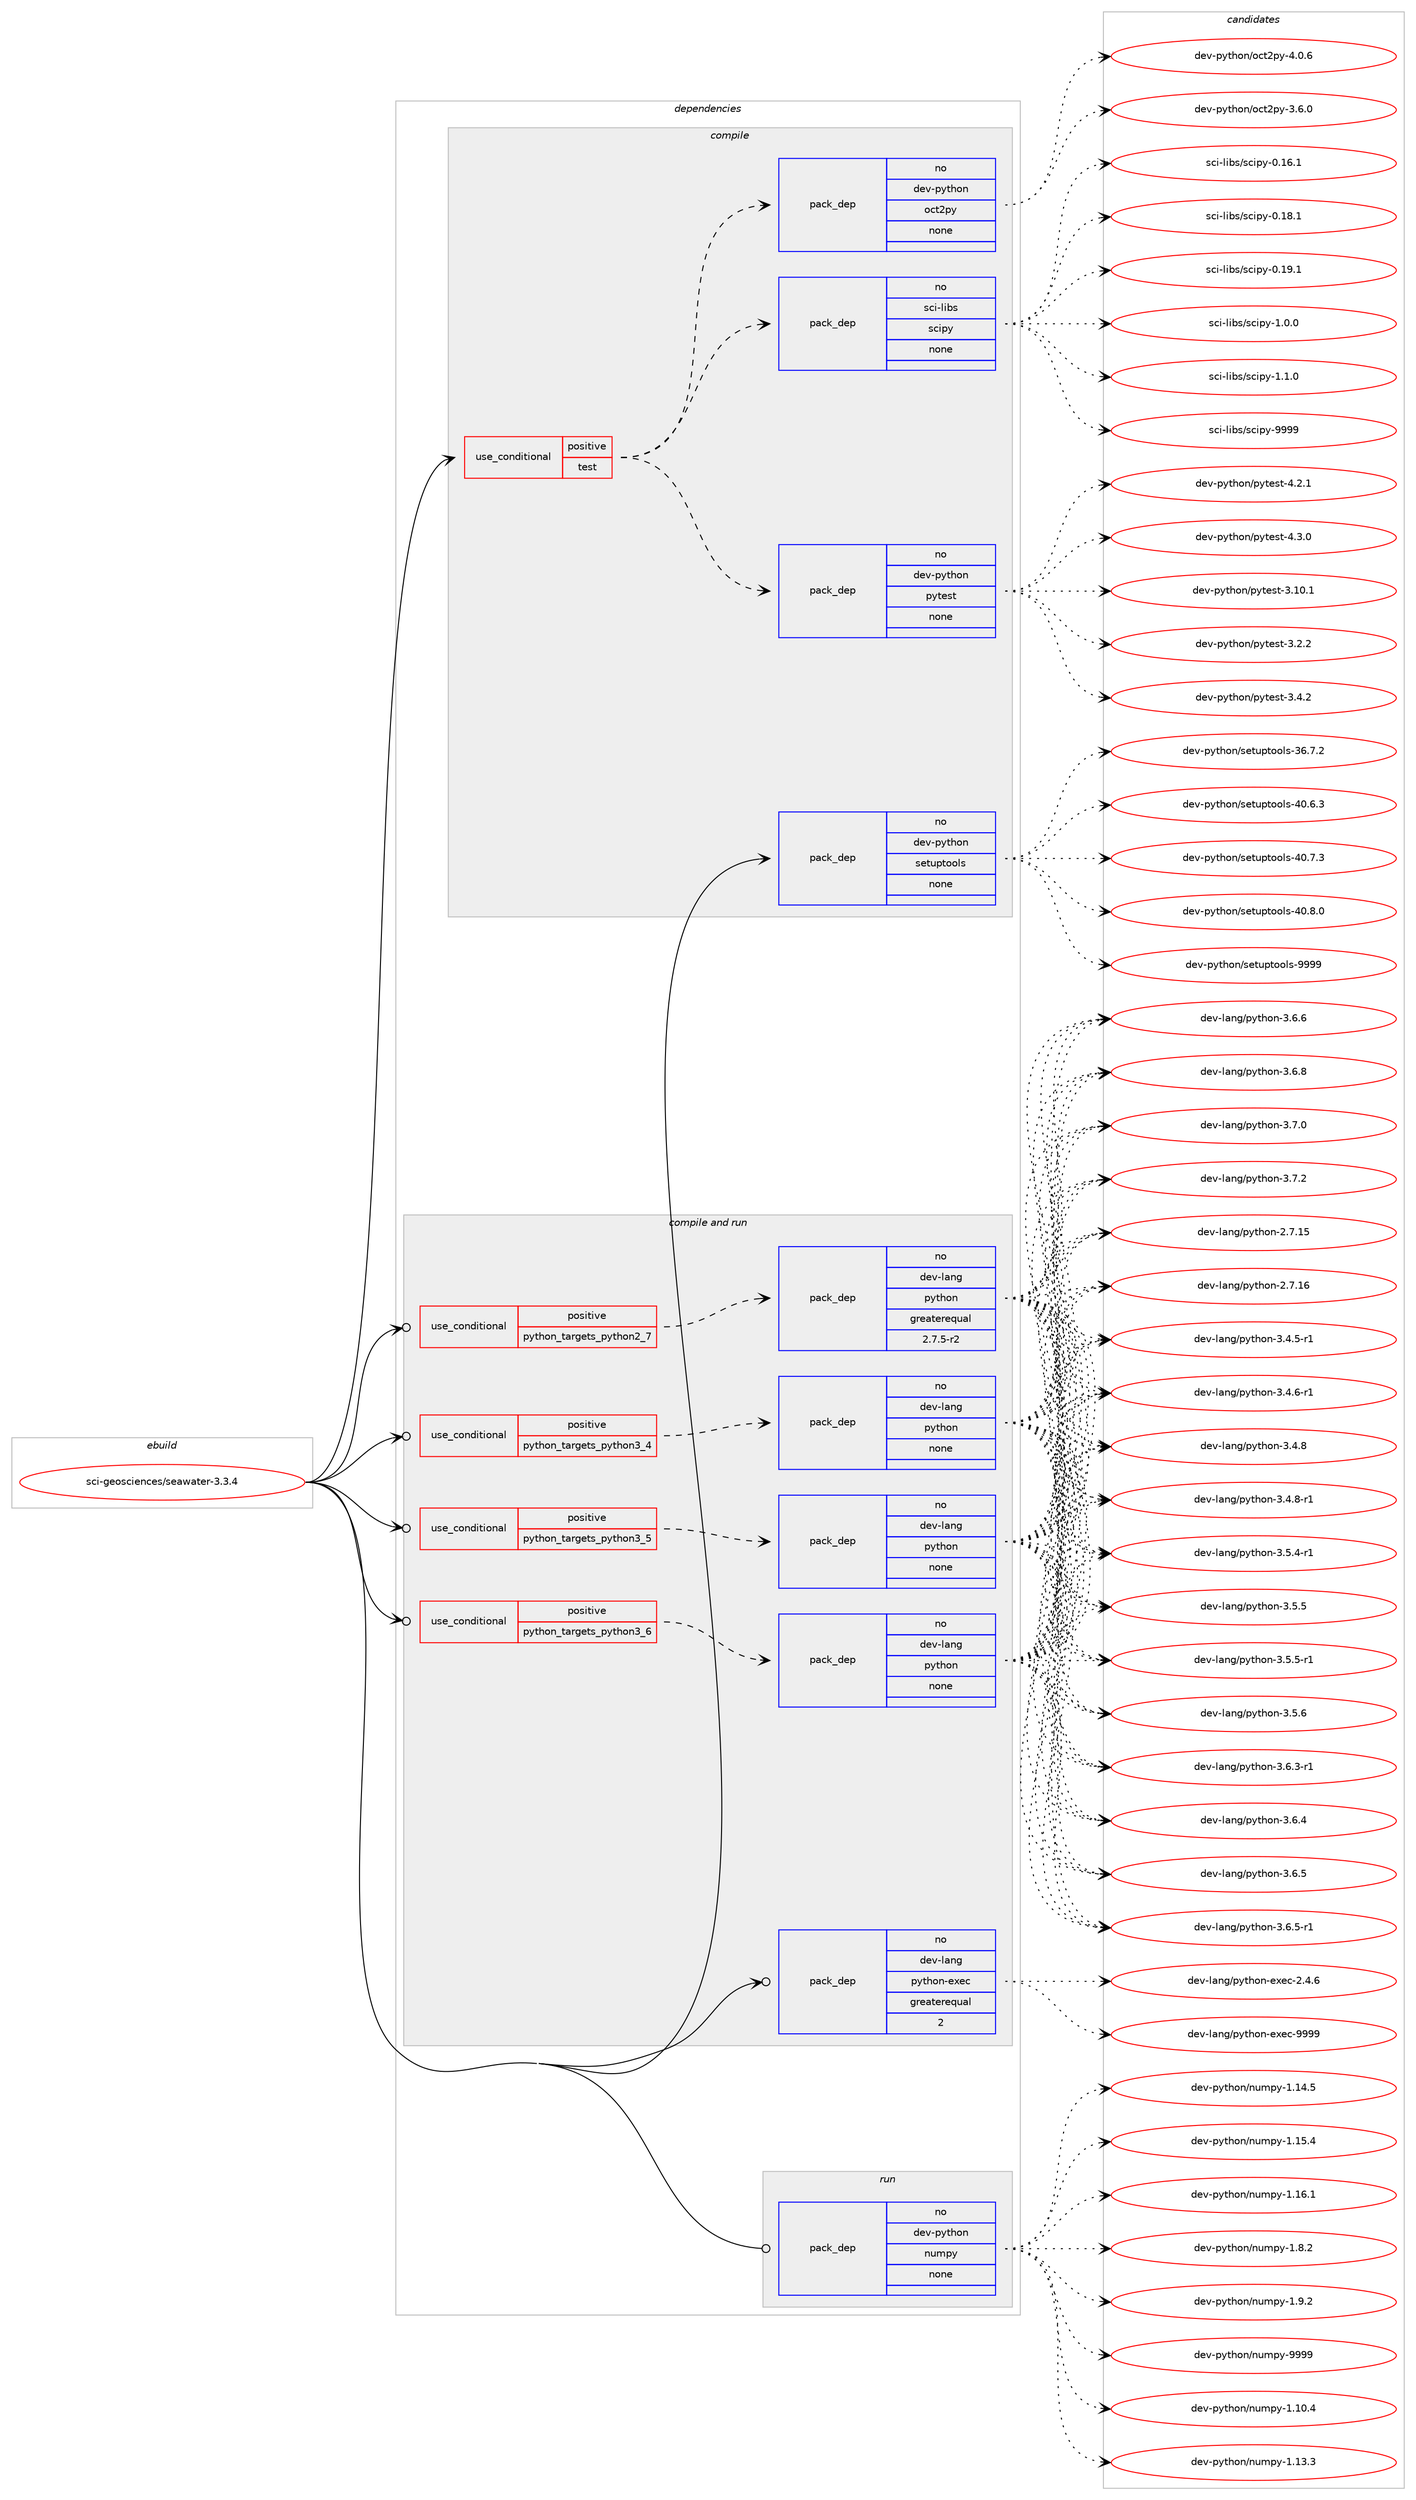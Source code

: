 digraph prolog {

# *************
# Graph options
# *************

newrank=true;
concentrate=true;
compound=true;
graph [rankdir=LR,fontname=Helvetica,fontsize=10,ranksep=1.5];#, ranksep=2.5, nodesep=0.2];
edge  [arrowhead=vee];
node  [fontname=Helvetica,fontsize=10];

# **********
# The ebuild
# **********

subgraph cluster_leftcol {
color=gray;
rank=same;
label=<<i>ebuild</i>>;
id [label="sci-geosciences/seawater-3.3.4", color=red, width=4, href="../sci-geosciences/seawater-3.3.4.svg"];
}

# ****************
# The dependencies
# ****************

subgraph cluster_midcol {
color=gray;
label=<<i>dependencies</i>>;
subgraph cluster_compile {
fillcolor="#eeeeee";
style=filled;
label=<<i>compile</i>>;
subgraph cond452904 {
dependency1691695 [label=<<TABLE BORDER="0" CELLBORDER="1" CELLSPACING="0" CELLPADDING="4"><TR><TD ROWSPAN="3" CELLPADDING="10">use_conditional</TD></TR><TR><TD>positive</TD></TR><TR><TD>test</TD></TR></TABLE>>, shape=none, color=red];
subgraph pack1211083 {
dependency1691696 [label=<<TABLE BORDER="0" CELLBORDER="1" CELLSPACING="0" CELLPADDING="4" WIDTH="220"><TR><TD ROWSPAN="6" CELLPADDING="30">pack_dep</TD></TR><TR><TD WIDTH="110">no</TD></TR><TR><TD>dev-python</TD></TR><TR><TD>oct2py</TD></TR><TR><TD>none</TD></TR><TR><TD></TD></TR></TABLE>>, shape=none, color=blue];
}
dependency1691695:e -> dependency1691696:w [weight=20,style="dashed",arrowhead="vee"];
subgraph pack1211084 {
dependency1691697 [label=<<TABLE BORDER="0" CELLBORDER="1" CELLSPACING="0" CELLPADDING="4" WIDTH="220"><TR><TD ROWSPAN="6" CELLPADDING="30">pack_dep</TD></TR><TR><TD WIDTH="110">no</TD></TR><TR><TD>dev-python</TD></TR><TR><TD>pytest</TD></TR><TR><TD>none</TD></TR><TR><TD></TD></TR></TABLE>>, shape=none, color=blue];
}
dependency1691695:e -> dependency1691697:w [weight=20,style="dashed",arrowhead="vee"];
subgraph pack1211085 {
dependency1691698 [label=<<TABLE BORDER="0" CELLBORDER="1" CELLSPACING="0" CELLPADDING="4" WIDTH="220"><TR><TD ROWSPAN="6" CELLPADDING="30">pack_dep</TD></TR><TR><TD WIDTH="110">no</TD></TR><TR><TD>sci-libs</TD></TR><TR><TD>scipy</TD></TR><TR><TD>none</TD></TR><TR><TD></TD></TR></TABLE>>, shape=none, color=blue];
}
dependency1691695:e -> dependency1691698:w [weight=20,style="dashed",arrowhead="vee"];
}
id:e -> dependency1691695:w [weight=20,style="solid",arrowhead="vee"];
subgraph pack1211086 {
dependency1691699 [label=<<TABLE BORDER="0" CELLBORDER="1" CELLSPACING="0" CELLPADDING="4" WIDTH="220"><TR><TD ROWSPAN="6" CELLPADDING="30">pack_dep</TD></TR><TR><TD WIDTH="110">no</TD></TR><TR><TD>dev-python</TD></TR><TR><TD>setuptools</TD></TR><TR><TD>none</TD></TR><TR><TD></TD></TR></TABLE>>, shape=none, color=blue];
}
id:e -> dependency1691699:w [weight=20,style="solid",arrowhead="vee"];
}
subgraph cluster_compileandrun {
fillcolor="#eeeeee";
style=filled;
label=<<i>compile and run</i>>;
subgraph cond452905 {
dependency1691700 [label=<<TABLE BORDER="0" CELLBORDER="1" CELLSPACING="0" CELLPADDING="4"><TR><TD ROWSPAN="3" CELLPADDING="10">use_conditional</TD></TR><TR><TD>positive</TD></TR><TR><TD>python_targets_python2_7</TD></TR></TABLE>>, shape=none, color=red];
subgraph pack1211087 {
dependency1691701 [label=<<TABLE BORDER="0" CELLBORDER="1" CELLSPACING="0" CELLPADDING="4" WIDTH="220"><TR><TD ROWSPAN="6" CELLPADDING="30">pack_dep</TD></TR><TR><TD WIDTH="110">no</TD></TR><TR><TD>dev-lang</TD></TR><TR><TD>python</TD></TR><TR><TD>greaterequal</TD></TR><TR><TD>2.7.5-r2</TD></TR></TABLE>>, shape=none, color=blue];
}
dependency1691700:e -> dependency1691701:w [weight=20,style="dashed",arrowhead="vee"];
}
id:e -> dependency1691700:w [weight=20,style="solid",arrowhead="odotvee"];
subgraph cond452906 {
dependency1691702 [label=<<TABLE BORDER="0" CELLBORDER="1" CELLSPACING="0" CELLPADDING="4"><TR><TD ROWSPAN="3" CELLPADDING="10">use_conditional</TD></TR><TR><TD>positive</TD></TR><TR><TD>python_targets_python3_4</TD></TR></TABLE>>, shape=none, color=red];
subgraph pack1211088 {
dependency1691703 [label=<<TABLE BORDER="0" CELLBORDER="1" CELLSPACING="0" CELLPADDING="4" WIDTH="220"><TR><TD ROWSPAN="6" CELLPADDING="30">pack_dep</TD></TR><TR><TD WIDTH="110">no</TD></TR><TR><TD>dev-lang</TD></TR><TR><TD>python</TD></TR><TR><TD>none</TD></TR><TR><TD></TD></TR></TABLE>>, shape=none, color=blue];
}
dependency1691702:e -> dependency1691703:w [weight=20,style="dashed",arrowhead="vee"];
}
id:e -> dependency1691702:w [weight=20,style="solid",arrowhead="odotvee"];
subgraph cond452907 {
dependency1691704 [label=<<TABLE BORDER="0" CELLBORDER="1" CELLSPACING="0" CELLPADDING="4"><TR><TD ROWSPAN="3" CELLPADDING="10">use_conditional</TD></TR><TR><TD>positive</TD></TR><TR><TD>python_targets_python3_5</TD></TR></TABLE>>, shape=none, color=red];
subgraph pack1211089 {
dependency1691705 [label=<<TABLE BORDER="0" CELLBORDER="1" CELLSPACING="0" CELLPADDING="4" WIDTH="220"><TR><TD ROWSPAN="6" CELLPADDING="30">pack_dep</TD></TR><TR><TD WIDTH="110">no</TD></TR><TR><TD>dev-lang</TD></TR><TR><TD>python</TD></TR><TR><TD>none</TD></TR><TR><TD></TD></TR></TABLE>>, shape=none, color=blue];
}
dependency1691704:e -> dependency1691705:w [weight=20,style="dashed",arrowhead="vee"];
}
id:e -> dependency1691704:w [weight=20,style="solid",arrowhead="odotvee"];
subgraph cond452908 {
dependency1691706 [label=<<TABLE BORDER="0" CELLBORDER="1" CELLSPACING="0" CELLPADDING="4"><TR><TD ROWSPAN="3" CELLPADDING="10">use_conditional</TD></TR><TR><TD>positive</TD></TR><TR><TD>python_targets_python3_6</TD></TR></TABLE>>, shape=none, color=red];
subgraph pack1211090 {
dependency1691707 [label=<<TABLE BORDER="0" CELLBORDER="1" CELLSPACING="0" CELLPADDING="4" WIDTH="220"><TR><TD ROWSPAN="6" CELLPADDING="30">pack_dep</TD></TR><TR><TD WIDTH="110">no</TD></TR><TR><TD>dev-lang</TD></TR><TR><TD>python</TD></TR><TR><TD>none</TD></TR><TR><TD></TD></TR></TABLE>>, shape=none, color=blue];
}
dependency1691706:e -> dependency1691707:w [weight=20,style="dashed",arrowhead="vee"];
}
id:e -> dependency1691706:w [weight=20,style="solid",arrowhead="odotvee"];
subgraph pack1211091 {
dependency1691708 [label=<<TABLE BORDER="0" CELLBORDER="1" CELLSPACING="0" CELLPADDING="4" WIDTH="220"><TR><TD ROWSPAN="6" CELLPADDING="30">pack_dep</TD></TR><TR><TD WIDTH="110">no</TD></TR><TR><TD>dev-lang</TD></TR><TR><TD>python-exec</TD></TR><TR><TD>greaterequal</TD></TR><TR><TD>2</TD></TR></TABLE>>, shape=none, color=blue];
}
id:e -> dependency1691708:w [weight=20,style="solid",arrowhead="odotvee"];
}
subgraph cluster_run {
fillcolor="#eeeeee";
style=filled;
label=<<i>run</i>>;
subgraph pack1211092 {
dependency1691709 [label=<<TABLE BORDER="0" CELLBORDER="1" CELLSPACING="0" CELLPADDING="4" WIDTH="220"><TR><TD ROWSPAN="6" CELLPADDING="30">pack_dep</TD></TR><TR><TD WIDTH="110">no</TD></TR><TR><TD>dev-python</TD></TR><TR><TD>numpy</TD></TR><TR><TD>none</TD></TR><TR><TD></TD></TR></TABLE>>, shape=none, color=blue];
}
id:e -> dependency1691709:w [weight=20,style="solid",arrowhead="odot"];
}
}

# **************
# The candidates
# **************

subgraph cluster_choices {
rank=same;
color=gray;
label=<<i>candidates</i>>;

subgraph choice1211083 {
color=black;
nodesep=1;
choice10010111845112121116104111110471119911650112121455146544648 [label="dev-python/oct2py-3.6.0", color=red, width=4,href="../dev-python/oct2py-3.6.0.svg"];
choice10010111845112121116104111110471119911650112121455246484654 [label="dev-python/oct2py-4.0.6", color=red, width=4,href="../dev-python/oct2py-4.0.6.svg"];
dependency1691696:e -> choice10010111845112121116104111110471119911650112121455146544648:w [style=dotted,weight="100"];
dependency1691696:e -> choice10010111845112121116104111110471119911650112121455246484654:w [style=dotted,weight="100"];
}
subgraph choice1211084 {
color=black;
nodesep=1;
choice100101118451121211161041111104711212111610111511645514649484649 [label="dev-python/pytest-3.10.1", color=red, width=4,href="../dev-python/pytest-3.10.1.svg"];
choice1001011184511212111610411111047112121116101115116455146504650 [label="dev-python/pytest-3.2.2", color=red, width=4,href="../dev-python/pytest-3.2.2.svg"];
choice1001011184511212111610411111047112121116101115116455146524650 [label="dev-python/pytest-3.4.2", color=red, width=4,href="../dev-python/pytest-3.4.2.svg"];
choice1001011184511212111610411111047112121116101115116455246504649 [label="dev-python/pytest-4.2.1", color=red, width=4,href="../dev-python/pytest-4.2.1.svg"];
choice1001011184511212111610411111047112121116101115116455246514648 [label="dev-python/pytest-4.3.0", color=red, width=4,href="../dev-python/pytest-4.3.0.svg"];
dependency1691697:e -> choice100101118451121211161041111104711212111610111511645514649484649:w [style=dotted,weight="100"];
dependency1691697:e -> choice1001011184511212111610411111047112121116101115116455146504650:w [style=dotted,weight="100"];
dependency1691697:e -> choice1001011184511212111610411111047112121116101115116455146524650:w [style=dotted,weight="100"];
dependency1691697:e -> choice1001011184511212111610411111047112121116101115116455246504649:w [style=dotted,weight="100"];
dependency1691697:e -> choice1001011184511212111610411111047112121116101115116455246514648:w [style=dotted,weight="100"];
}
subgraph choice1211085 {
color=black;
nodesep=1;
choice115991054510810598115471159910511212145484649544649 [label="sci-libs/scipy-0.16.1", color=red, width=4,href="../sci-libs/scipy-0.16.1.svg"];
choice115991054510810598115471159910511212145484649564649 [label="sci-libs/scipy-0.18.1", color=red, width=4,href="../sci-libs/scipy-0.18.1.svg"];
choice115991054510810598115471159910511212145484649574649 [label="sci-libs/scipy-0.19.1", color=red, width=4,href="../sci-libs/scipy-0.19.1.svg"];
choice1159910545108105981154711599105112121454946484648 [label="sci-libs/scipy-1.0.0", color=red, width=4,href="../sci-libs/scipy-1.0.0.svg"];
choice1159910545108105981154711599105112121454946494648 [label="sci-libs/scipy-1.1.0", color=red, width=4,href="../sci-libs/scipy-1.1.0.svg"];
choice11599105451081059811547115991051121214557575757 [label="sci-libs/scipy-9999", color=red, width=4,href="../sci-libs/scipy-9999.svg"];
dependency1691698:e -> choice115991054510810598115471159910511212145484649544649:w [style=dotted,weight="100"];
dependency1691698:e -> choice115991054510810598115471159910511212145484649564649:w [style=dotted,weight="100"];
dependency1691698:e -> choice115991054510810598115471159910511212145484649574649:w [style=dotted,weight="100"];
dependency1691698:e -> choice1159910545108105981154711599105112121454946484648:w [style=dotted,weight="100"];
dependency1691698:e -> choice1159910545108105981154711599105112121454946494648:w [style=dotted,weight="100"];
dependency1691698:e -> choice11599105451081059811547115991051121214557575757:w [style=dotted,weight="100"];
}
subgraph choice1211086 {
color=black;
nodesep=1;
choice100101118451121211161041111104711510111611711211611111110811545515446554650 [label="dev-python/setuptools-36.7.2", color=red, width=4,href="../dev-python/setuptools-36.7.2.svg"];
choice100101118451121211161041111104711510111611711211611111110811545524846544651 [label="dev-python/setuptools-40.6.3", color=red, width=4,href="../dev-python/setuptools-40.6.3.svg"];
choice100101118451121211161041111104711510111611711211611111110811545524846554651 [label="dev-python/setuptools-40.7.3", color=red, width=4,href="../dev-python/setuptools-40.7.3.svg"];
choice100101118451121211161041111104711510111611711211611111110811545524846564648 [label="dev-python/setuptools-40.8.0", color=red, width=4,href="../dev-python/setuptools-40.8.0.svg"];
choice10010111845112121116104111110471151011161171121161111111081154557575757 [label="dev-python/setuptools-9999", color=red, width=4,href="../dev-python/setuptools-9999.svg"];
dependency1691699:e -> choice100101118451121211161041111104711510111611711211611111110811545515446554650:w [style=dotted,weight="100"];
dependency1691699:e -> choice100101118451121211161041111104711510111611711211611111110811545524846544651:w [style=dotted,weight="100"];
dependency1691699:e -> choice100101118451121211161041111104711510111611711211611111110811545524846554651:w [style=dotted,weight="100"];
dependency1691699:e -> choice100101118451121211161041111104711510111611711211611111110811545524846564648:w [style=dotted,weight="100"];
dependency1691699:e -> choice10010111845112121116104111110471151011161171121161111111081154557575757:w [style=dotted,weight="100"];
}
subgraph choice1211087 {
color=black;
nodesep=1;
choice10010111845108971101034711212111610411111045504655464953 [label="dev-lang/python-2.7.15", color=red, width=4,href="../dev-lang/python-2.7.15.svg"];
choice10010111845108971101034711212111610411111045504655464954 [label="dev-lang/python-2.7.16", color=red, width=4,href="../dev-lang/python-2.7.16.svg"];
choice1001011184510897110103471121211161041111104551465246534511449 [label="dev-lang/python-3.4.5-r1", color=red, width=4,href="../dev-lang/python-3.4.5-r1.svg"];
choice1001011184510897110103471121211161041111104551465246544511449 [label="dev-lang/python-3.4.6-r1", color=red, width=4,href="../dev-lang/python-3.4.6-r1.svg"];
choice100101118451089711010347112121116104111110455146524656 [label="dev-lang/python-3.4.8", color=red, width=4,href="../dev-lang/python-3.4.8.svg"];
choice1001011184510897110103471121211161041111104551465246564511449 [label="dev-lang/python-3.4.8-r1", color=red, width=4,href="../dev-lang/python-3.4.8-r1.svg"];
choice1001011184510897110103471121211161041111104551465346524511449 [label="dev-lang/python-3.5.4-r1", color=red, width=4,href="../dev-lang/python-3.5.4-r1.svg"];
choice100101118451089711010347112121116104111110455146534653 [label="dev-lang/python-3.5.5", color=red, width=4,href="../dev-lang/python-3.5.5.svg"];
choice1001011184510897110103471121211161041111104551465346534511449 [label="dev-lang/python-3.5.5-r1", color=red, width=4,href="../dev-lang/python-3.5.5-r1.svg"];
choice100101118451089711010347112121116104111110455146534654 [label="dev-lang/python-3.5.6", color=red, width=4,href="../dev-lang/python-3.5.6.svg"];
choice1001011184510897110103471121211161041111104551465446514511449 [label="dev-lang/python-3.6.3-r1", color=red, width=4,href="../dev-lang/python-3.6.3-r1.svg"];
choice100101118451089711010347112121116104111110455146544652 [label="dev-lang/python-3.6.4", color=red, width=4,href="../dev-lang/python-3.6.4.svg"];
choice100101118451089711010347112121116104111110455146544653 [label="dev-lang/python-3.6.5", color=red, width=4,href="../dev-lang/python-3.6.5.svg"];
choice1001011184510897110103471121211161041111104551465446534511449 [label="dev-lang/python-3.6.5-r1", color=red, width=4,href="../dev-lang/python-3.6.5-r1.svg"];
choice100101118451089711010347112121116104111110455146544654 [label="dev-lang/python-3.6.6", color=red, width=4,href="../dev-lang/python-3.6.6.svg"];
choice100101118451089711010347112121116104111110455146544656 [label="dev-lang/python-3.6.8", color=red, width=4,href="../dev-lang/python-3.6.8.svg"];
choice100101118451089711010347112121116104111110455146554648 [label="dev-lang/python-3.7.0", color=red, width=4,href="../dev-lang/python-3.7.0.svg"];
choice100101118451089711010347112121116104111110455146554650 [label="dev-lang/python-3.7.2", color=red, width=4,href="../dev-lang/python-3.7.2.svg"];
dependency1691701:e -> choice10010111845108971101034711212111610411111045504655464953:w [style=dotted,weight="100"];
dependency1691701:e -> choice10010111845108971101034711212111610411111045504655464954:w [style=dotted,weight="100"];
dependency1691701:e -> choice1001011184510897110103471121211161041111104551465246534511449:w [style=dotted,weight="100"];
dependency1691701:e -> choice1001011184510897110103471121211161041111104551465246544511449:w [style=dotted,weight="100"];
dependency1691701:e -> choice100101118451089711010347112121116104111110455146524656:w [style=dotted,weight="100"];
dependency1691701:e -> choice1001011184510897110103471121211161041111104551465246564511449:w [style=dotted,weight="100"];
dependency1691701:e -> choice1001011184510897110103471121211161041111104551465346524511449:w [style=dotted,weight="100"];
dependency1691701:e -> choice100101118451089711010347112121116104111110455146534653:w [style=dotted,weight="100"];
dependency1691701:e -> choice1001011184510897110103471121211161041111104551465346534511449:w [style=dotted,weight="100"];
dependency1691701:e -> choice100101118451089711010347112121116104111110455146534654:w [style=dotted,weight="100"];
dependency1691701:e -> choice1001011184510897110103471121211161041111104551465446514511449:w [style=dotted,weight="100"];
dependency1691701:e -> choice100101118451089711010347112121116104111110455146544652:w [style=dotted,weight="100"];
dependency1691701:e -> choice100101118451089711010347112121116104111110455146544653:w [style=dotted,weight="100"];
dependency1691701:e -> choice1001011184510897110103471121211161041111104551465446534511449:w [style=dotted,weight="100"];
dependency1691701:e -> choice100101118451089711010347112121116104111110455146544654:w [style=dotted,weight="100"];
dependency1691701:e -> choice100101118451089711010347112121116104111110455146544656:w [style=dotted,weight="100"];
dependency1691701:e -> choice100101118451089711010347112121116104111110455146554648:w [style=dotted,weight="100"];
dependency1691701:e -> choice100101118451089711010347112121116104111110455146554650:w [style=dotted,weight="100"];
}
subgraph choice1211088 {
color=black;
nodesep=1;
choice10010111845108971101034711212111610411111045504655464953 [label="dev-lang/python-2.7.15", color=red, width=4,href="../dev-lang/python-2.7.15.svg"];
choice10010111845108971101034711212111610411111045504655464954 [label="dev-lang/python-2.7.16", color=red, width=4,href="../dev-lang/python-2.7.16.svg"];
choice1001011184510897110103471121211161041111104551465246534511449 [label="dev-lang/python-3.4.5-r1", color=red, width=4,href="../dev-lang/python-3.4.5-r1.svg"];
choice1001011184510897110103471121211161041111104551465246544511449 [label="dev-lang/python-3.4.6-r1", color=red, width=4,href="../dev-lang/python-3.4.6-r1.svg"];
choice100101118451089711010347112121116104111110455146524656 [label="dev-lang/python-3.4.8", color=red, width=4,href="../dev-lang/python-3.4.8.svg"];
choice1001011184510897110103471121211161041111104551465246564511449 [label="dev-lang/python-3.4.8-r1", color=red, width=4,href="../dev-lang/python-3.4.8-r1.svg"];
choice1001011184510897110103471121211161041111104551465346524511449 [label="dev-lang/python-3.5.4-r1", color=red, width=4,href="../dev-lang/python-3.5.4-r1.svg"];
choice100101118451089711010347112121116104111110455146534653 [label="dev-lang/python-3.5.5", color=red, width=4,href="../dev-lang/python-3.5.5.svg"];
choice1001011184510897110103471121211161041111104551465346534511449 [label="dev-lang/python-3.5.5-r1", color=red, width=4,href="../dev-lang/python-3.5.5-r1.svg"];
choice100101118451089711010347112121116104111110455146534654 [label="dev-lang/python-3.5.6", color=red, width=4,href="../dev-lang/python-3.5.6.svg"];
choice1001011184510897110103471121211161041111104551465446514511449 [label="dev-lang/python-3.6.3-r1", color=red, width=4,href="../dev-lang/python-3.6.3-r1.svg"];
choice100101118451089711010347112121116104111110455146544652 [label="dev-lang/python-3.6.4", color=red, width=4,href="../dev-lang/python-3.6.4.svg"];
choice100101118451089711010347112121116104111110455146544653 [label="dev-lang/python-3.6.5", color=red, width=4,href="../dev-lang/python-3.6.5.svg"];
choice1001011184510897110103471121211161041111104551465446534511449 [label="dev-lang/python-3.6.5-r1", color=red, width=4,href="../dev-lang/python-3.6.5-r1.svg"];
choice100101118451089711010347112121116104111110455146544654 [label="dev-lang/python-3.6.6", color=red, width=4,href="../dev-lang/python-3.6.6.svg"];
choice100101118451089711010347112121116104111110455146544656 [label="dev-lang/python-3.6.8", color=red, width=4,href="../dev-lang/python-3.6.8.svg"];
choice100101118451089711010347112121116104111110455146554648 [label="dev-lang/python-3.7.0", color=red, width=4,href="../dev-lang/python-3.7.0.svg"];
choice100101118451089711010347112121116104111110455146554650 [label="dev-lang/python-3.7.2", color=red, width=4,href="../dev-lang/python-3.7.2.svg"];
dependency1691703:e -> choice10010111845108971101034711212111610411111045504655464953:w [style=dotted,weight="100"];
dependency1691703:e -> choice10010111845108971101034711212111610411111045504655464954:w [style=dotted,weight="100"];
dependency1691703:e -> choice1001011184510897110103471121211161041111104551465246534511449:w [style=dotted,weight="100"];
dependency1691703:e -> choice1001011184510897110103471121211161041111104551465246544511449:w [style=dotted,weight="100"];
dependency1691703:e -> choice100101118451089711010347112121116104111110455146524656:w [style=dotted,weight="100"];
dependency1691703:e -> choice1001011184510897110103471121211161041111104551465246564511449:w [style=dotted,weight="100"];
dependency1691703:e -> choice1001011184510897110103471121211161041111104551465346524511449:w [style=dotted,weight="100"];
dependency1691703:e -> choice100101118451089711010347112121116104111110455146534653:w [style=dotted,weight="100"];
dependency1691703:e -> choice1001011184510897110103471121211161041111104551465346534511449:w [style=dotted,weight="100"];
dependency1691703:e -> choice100101118451089711010347112121116104111110455146534654:w [style=dotted,weight="100"];
dependency1691703:e -> choice1001011184510897110103471121211161041111104551465446514511449:w [style=dotted,weight="100"];
dependency1691703:e -> choice100101118451089711010347112121116104111110455146544652:w [style=dotted,weight="100"];
dependency1691703:e -> choice100101118451089711010347112121116104111110455146544653:w [style=dotted,weight="100"];
dependency1691703:e -> choice1001011184510897110103471121211161041111104551465446534511449:w [style=dotted,weight="100"];
dependency1691703:e -> choice100101118451089711010347112121116104111110455146544654:w [style=dotted,weight="100"];
dependency1691703:e -> choice100101118451089711010347112121116104111110455146544656:w [style=dotted,weight="100"];
dependency1691703:e -> choice100101118451089711010347112121116104111110455146554648:w [style=dotted,weight="100"];
dependency1691703:e -> choice100101118451089711010347112121116104111110455146554650:w [style=dotted,weight="100"];
}
subgraph choice1211089 {
color=black;
nodesep=1;
choice10010111845108971101034711212111610411111045504655464953 [label="dev-lang/python-2.7.15", color=red, width=4,href="../dev-lang/python-2.7.15.svg"];
choice10010111845108971101034711212111610411111045504655464954 [label="dev-lang/python-2.7.16", color=red, width=4,href="../dev-lang/python-2.7.16.svg"];
choice1001011184510897110103471121211161041111104551465246534511449 [label="dev-lang/python-3.4.5-r1", color=red, width=4,href="../dev-lang/python-3.4.5-r1.svg"];
choice1001011184510897110103471121211161041111104551465246544511449 [label="dev-lang/python-3.4.6-r1", color=red, width=4,href="../dev-lang/python-3.4.6-r1.svg"];
choice100101118451089711010347112121116104111110455146524656 [label="dev-lang/python-3.4.8", color=red, width=4,href="../dev-lang/python-3.4.8.svg"];
choice1001011184510897110103471121211161041111104551465246564511449 [label="dev-lang/python-3.4.8-r1", color=red, width=4,href="../dev-lang/python-3.4.8-r1.svg"];
choice1001011184510897110103471121211161041111104551465346524511449 [label="dev-lang/python-3.5.4-r1", color=red, width=4,href="../dev-lang/python-3.5.4-r1.svg"];
choice100101118451089711010347112121116104111110455146534653 [label="dev-lang/python-3.5.5", color=red, width=4,href="../dev-lang/python-3.5.5.svg"];
choice1001011184510897110103471121211161041111104551465346534511449 [label="dev-lang/python-3.5.5-r1", color=red, width=4,href="../dev-lang/python-3.5.5-r1.svg"];
choice100101118451089711010347112121116104111110455146534654 [label="dev-lang/python-3.5.6", color=red, width=4,href="../dev-lang/python-3.5.6.svg"];
choice1001011184510897110103471121211161041111104551465446514511449 [label="dev-lang/python-3.6.3-r1", color=red, width=4,href="../dev-lang/python-3.6.3-r1.svg"];
choice100101118451089711010347112121116104111110455146544652 [label="dev-lang/python-3.6.4", color=red, width=4,href="../dev-lang/python-3.6.4.svg"];
choice100101118451089711010347112121116104111110455146544653 [label="dev-lang/python-3.6.5", color=red, width=4,href="../dev-lang/python-3.6.5.svg"];
choice1001011184510897110103471121211161041111104551465446534511449 [label="dev-lang/python-3.6.5-r1", color=red, width=4,href="../dev-lang/python-3.6.5-r1.svg"];
choice100101118451089711010347112121116104111110455146544654 [label="dev-lang/python-3.6.6", color=red, width=4,href="../dev-lang/python-3.6.6.svg"];
choice100101118451089711010347112121116104111110455146544656 [label="dev-lang/python-3.6.8", color=red, width=4,href="../dev-lang/python-3.6.8.svg"];
choice100101118451089711010347112121116104111110455146554648 [label="dev-lang/python-3.7.0", color=red, width=4,href="../dev-lang/python-3.7.0.svg"];
choice100101118451089711010347112121116104111110455146554650 [label="dev-lang/python-3.7.2", color=red, width=4,href="../dev-lang/python-3.7.2.svg"];
dependency1691705:e -> choice10010111845108971101034711212111610411111045504655464953:w [style=dotted,weight="100"];
dependency1691705:e -> choice10010111845108971101034711212111610411111045504655464954:w [style=dotted,weight="100"];
dependency1691705:e -> choice1001011184510897110103471121211161041111104551465246534511449:w [style=dotted,weight="100"];
dependency1691705:e -> choice1001011184510897110103471121211161041111104551465246544511449:w [style=dotted,weight="100"];
dependency1691705:e -> choice100101118451089711010347112121116104111110455146524656:w [style=dotted,weight="100"];
dependency1691705:e -> choice1001011184510897110103471121211161041111104551465246564511449:w [style=dotted,weight="100"];
dependency1691705:e -> choice1001011184510897110103471121211161041111104551465346524511449:w [style=dotted,weight="100"];
dependency1691705:e -> choice100101118451089711010347112121116104111110455146534653:w [style=dotted,weight="100"];
dependency1691705:e -> choice1001011184510897110103471121211161041111104551465346534511449:w [style=dotted,weight="100"];
dependency1691705:e -> choice100101118451089711010347112121116104111110455146534654:w [style=dotted,weight="100"];
dependency1691705:e -> choice1001011184510897110103471121211161041111104551465446514511449:w [style=dotted,weight="100"];
dependency1691705:e -> choice100101118451089711010347112121116104111110455146544652:w [style=dotted,weight="100"];
dependency1691705:e -> choice100101118451089711010347112121116104111110455146544653:w [style=dotted,weight="100"];
dependency1691705:e -> choice1001011184510897110103471121211161041111104551465446534511449:w [style=dotted,weight="100"];
dependency1691705:e -> choice100101118451089711010347112121116104111110455146544654:w [style=dotted,weight="100"];
dependency1691705:e -> choice100101118451089711010347112121116104111110455146544656:w [style=dotted,weight="100"];
dependency1691705:e -> choice100101118451089711010347112121116104111110455146554648:w [style=dotted,weight="100"];
dependency1691705:e -> choice100101118451089711010347112121116104111110455146554650:w [style=dotted,weight="100"];
}
subgraph choice1211090 {
color=black;
nodesep=1;
choice10010111845108971101034711212111610411111045504655464953 [label="dev-lang/python-2.7.15", color=red, width=4,href="../dev-lang/python-2.7.15.svg"];
choice10010111845108971101034711212111610411111045504655464954 [label="dev-lang/python-2.7.16", color=red, width=4,href="../dev-lang/python-2.7.16.svg"];
choice1001011184510897110103471121211161041111104551465246534511449 [label="dev-lang/python-3.4.5-r1", color=red, width=4,href="../dev-lang/python-3.4.5-r1.svg"];
choice1001011184510897110103471121211161041111104551465246544511449 [label="dev-lang/python-3.4.6-r1", color=red, width=4,href="../dev-lang/python-3.4.6-r1.svg"];
choice100101118451089711010347112121116104111110455146524656 [label="dev-lang/python-3.4.8", color=red, width=4,href="../dev-lang/python-3.4.8.svg"];
choice1001011184510897110103471121211161041111104551465246564511449 [label="dev-lang/python-3.4.8-r1", color=red, width=4,href="../dev-lang/python-3.4.8-r1.svg"];
choice1001011184510897110103471121211161041111104551465346524511449 [label="dev-lang/python-3.5.4-r1", color=red, width=4,href="../dev-lang/python-3.5.4-r1.svg"];
choice100101118451089711010347112121116104111110455146534653 [label="dev-lang/python-3.5.5", color=red, width=4,href="../dev-lang/python-3.5.5.svg"];
choice1001011184510897110103471121211161041111104551465346534511449 [label="dev-lang/python-3.5.5-r1", color=red, width=4,href="../dev-lang/python-3.5.5-r1.svg"];
choice100101118451089711010347112121116104111110455146534654 [label="dev-lang/python-3.5.6", color=red, width=4,href="../dev-lang/python-3.5.6.svg"];
choice1001011184510897110103471121211161041111104551465446514511449 [label="dev-lang/python-3.6.3-r1", color=red, width=4,href="../dev-lang/python-3.6.3-r1.svg"];
choice100101118451089711010347112121116104111110455146544652 [label="dev-lang/python-3.6.4", color=red, width=4,href="../dev-lang/python-3.6.4.svg"];
choice100101118451089711010347112121116104111110455146544653 [label="dev-lang/python-3.6.5", color=red, width=4,href="../dev-lang/python-3.6.5.svg"];
choice1001011184510897110103471121211161041111104551465446534511449 [label="dev-lang/python-3.6.5-r1", color=red, width=4,href="../dev-lang/python-3.6.5-r1.svg"];
choice100101118451089711010347112121116104111110455146544654 [label="dev-lang/python-3.6.6", color=red, width=4,href="../dev-lang/python-3.6.6.svg"];
choice100101118451089711010347112121116104111110455146544656 [label="dev-lang/python-3.6.8", color=red, width=4,href="../dev-lang/python-3.6.8.svg"];
choice100101118451089711010347112121116104111110455146554648 [label="dev-lang/python-3.7.0", color=red, width=4,href="../dev-lang/python-3.7.0.svg"];
choice100101118451089711010347112121116104111110455146554650 [label="dev-lang/python-3.7.2", color=red, width=4,href="../dev-lang/python-3.7.2.svg"];
dependency1691707:e -> choice10010111845108971101034711212111610411111045504655464953:w [style=dotted,weight="100"];
dependency1691707:e -> choice10010111845108971101034711212111610411111045504655464954:w [style=dotted,weight="100"];
dependency1691707:e -> choice1001011184510897110103471121211161041111104551465246534511449:w [style=dotted,weight="100"];
dependency1691707:e -> choice1001011184510897110103471121211161041111104551465246544511449:w [style=dotted,weight="100"];
dependency1691707:e -> choice100101118451089711010347112121116104111110455146524656:w [style=dotted,weight="100"];
dependency1691707:e -> choice1001011184510897110103471121211161041111104551465246564511449:w [style=dotted,weight="100"];
dependency1691707:e -> choice1001011184510897110103471121211161041111104551465346524511449:w [style=dotted,weight="100"];
dependency1691707:e -> choice100101118451089711010347112121116104111110455146534653:w [style=dotted,weight="100"];
dependency1691707:e -> choice1001011184510897110103471121211161041111104551465346534511449:w [style=dotted,weight="100"];
dependency1691707:e -> choice100101118451089711010347112121116104111110455146534654:w [style=dotted,weight="100"];
dependency1691707:e -> choice1001011184510897110103471121211161041111104551465446514511449:w [style=dotted,weight="100"];
dependency1691707:e -> choice100101118451089711010347112121116104111110455146544652:w [style=dotted,weight="100"];
dependency1691707:e -> choice100101118451089711010347112121116104111110455146544653:w [style=dotted,weight="100"];
dependency1691707:e -> choice1001011184510897110103471121211161041111104551465446534511449:w [style=dotted,weight="100"];
dependency1691707:e -> choice100101118451089711010347112121116104111110455146544654:w [style=dotted,weight="100"];
dependency1691707:e -> choice100101118451089711010347112121116104111110455146544656:w [style=dotted,weight="100"];
dependency1691707:e -> choice100101118451089711010347112121116104111110455146554648:w [style=dotted,weight="100"];
dependency1691707:e -> choice100101118451089711010347112121116104111110455146554650:w [style=dotted,weight="100"];
}
subgraph choice1211091 {
color=black;
nodesep=1;
choice1001011184510897110103471121211161041111104510112010199455046524654 [label="dev-lang/python-exec-2.4.6", color=red, width=4,href="../dev-lang/python-exec-2.4.6.svg"];
choice10010111845108971101034711212111610411111045101120101994557575757 [label="dev-lang/python-exec-9999", color=red, width=4,href="../dev-lang/python-exec-9999.svg"];
dependency1691708:e -> choice1001011184510897110103471121211161041111104510112010199455046524654:w [style=dotted,weight="100"];
dependency1691708:e -> choice10010111845108971101034711212111610411111045101120101994557575757:w [style=dotted,weight="100"];
}
subgraph choice1211092 {
color=black;
nodesep=1;
choice100101118451121211161041111104711011710911212145494649484652 [label="dev-python/numpy-1.10.4", color=red, width=4,href="../dev-python/numpy-1.10.4.svg"];
choice100101118451121211161041111104711011710911212145494649514651 [label="dev-python/numpy-1.13.3", color=red, width=4,href="../dev-python/numpy-1.13.3.svg"];
choice100101118451121211161041111104711011710911212145494649524653 [label="dev-python/numpy-1.14.5", color=red, width=4,href="../dev-python/numpy-1.14.5.svg"];
choice100101118451121211161041111104711011710911212145494649534652 [label="dev-python/numpy-1.15.4", color=red, width=4,href="../dev-python/numpy-1.15.4.svg"];
choice100101118451121211161041111104711011710911212145494649544649 [label="dev-python/numpy-1.16.1", color=red, width=4,href="../dev-python/numpy-1.16.1.svg"];
choice1001011184511212111610411111047110117109112121454946564650 [label="dev-python/numpy-1.8.2", color=red, width=4,href="../dev-python/numpy-1.8.2.svg"];
choice1001011184511212111610411111047110117109112121454946574650 [label="dev-python/numpy-1.9.2", color=red, width=4,href="../dev-python/numpy-1.9.2.svg"];
choice10010111845112121116104111110471101171091121214557575757 [label="dev-python/numpy-9999", color=red, width=4,href="../dev-python/numpy-9999.svg"];
dependency1691709:e -> choice100101118451121211161041111104711011710911212145494649484652:w [style=dotted,weight="100"];
dependency1691709:e -> choice100101118451121211161041111104711011710911212145494649514651:w [style=dotted,weight="100"];
dependency1691709:e -> choice100101118451121211161041111104711011710911212145494649524653:w [style=dotted,weight="100"];
dependency1691709:e -> choice100101118451121211161041111104711011710911212145494649534652:w [style=dotted,weight="100"];
dependency1691709:e -> choice100101118451121211161041111104711011710911212145494649544649:w [style=dotted,weight="100"];
dependency1691709:e -> choice1001011184511212111610411111047110117109112121454946564650:w [style=dotted,weight="100"];
dependency1691709:e -> choice1001011184511212111610411111047110117109112121454946574650:w [style=dotted,weight="100"];
dependency1691709:e -> choice10010111845112121116104111110471101171091121214557575757:w [style=dotted,weight="100"];
}
}

}
